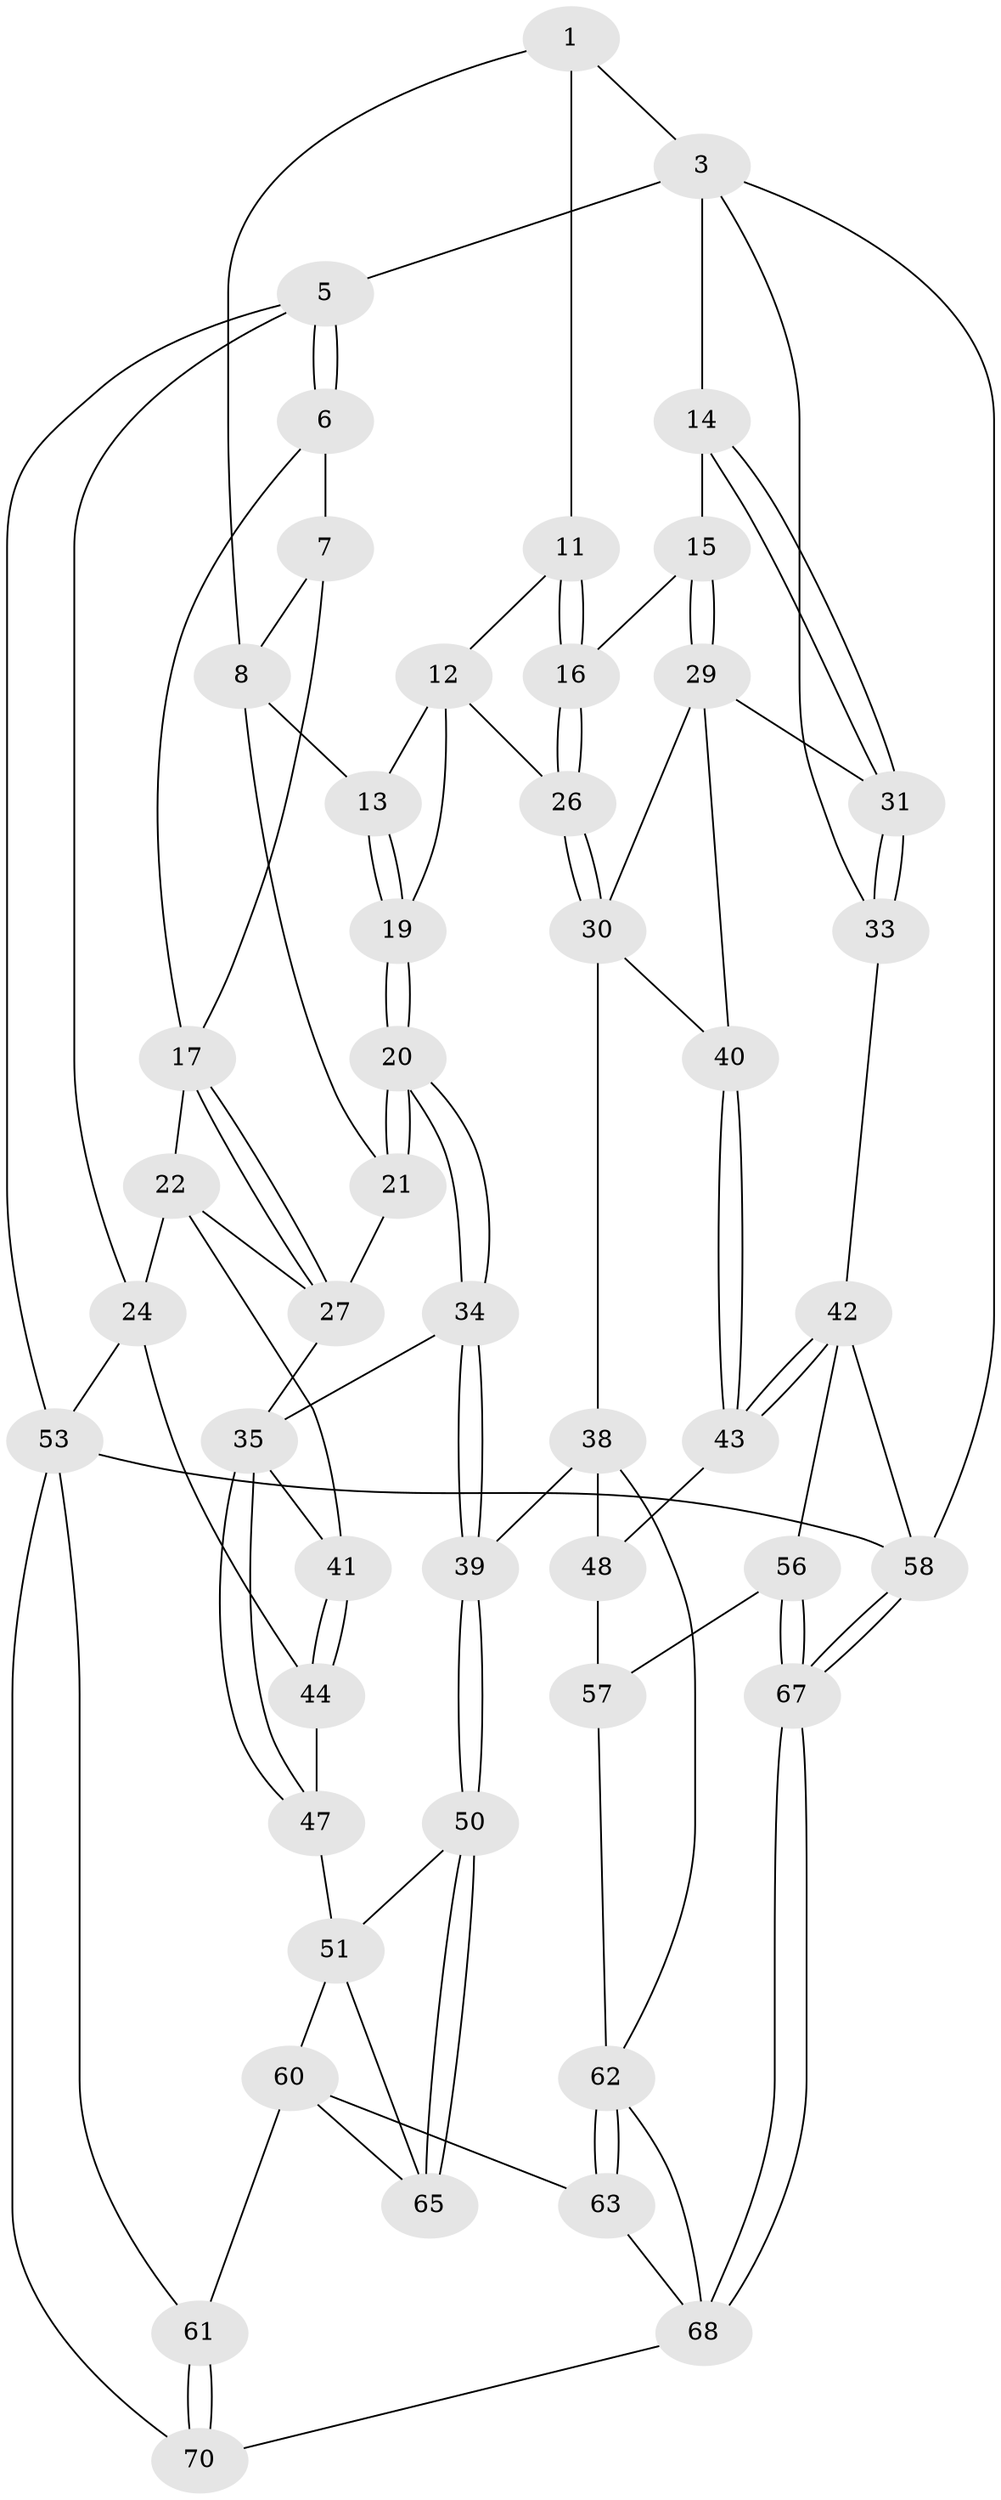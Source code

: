 // original degree distribution, {3: 0.02857142857142857, 5: 0.5714285714285714, 4: 0.21428571428571427, 6: 0.18571428571428572}
// Generated by graph-tools (version 1.1) at 2025/11/02/27/25 16:11:56]
// undirected, 49 vertices, 108 edges
graph export_dot {
graph [start="1"]
  node [color=gray90,style=filled];
  1 [pos="+0.3631440430129451+0",super="+2"];
  3 [pos="+0.7551145994141903+0",super="+4"];
  5 [pos="+0+0"];
  6 [pos="+0+0"];
  7 [pos="+0.1338967791402808+0",super="+10"];
  8 [pos="+0.3518325594777066+0.0588810728148396",super="+9"];
  11 [pos="+0.6388570254987715+0"];
  12 [pos="+0.5103546588668838+0.1298697044928393",super="+25"];
  13 [pos="+0.3876859210632736+0.12045788627815966"];
  14 [pos="+0.9273666982133736+0.17424509822931478"];
  15 [pos="+0.7523853713202102+0.1803259497897764"];
  16 [pos="+0.6813127068557929+0.08805320922672918"];
  17 [pos="+0.11774608609935946+0.12309810027624299",super="+18"];
  19 [pos="+0.4236785953765817+0.2734712707385234"];
  20 [pos="+0.3755003028733239+0.3112432117456619"];
  21 [pos="+0.2578144967240711+0.20161576376809248"];
  22 [pos="+0.006737190617961302+0.31781303533949534",super="+23"];
  24 [pos="+0+0.3368937668810356",super="+46"];
  26 [pos="+0.5756725248066525+0.2807515481373484"];
  27 [pos="+0.13086032655783916+0.27625152398949354",super="+28"];
  29 [pos="+0.7455932467080327+0.27946889955033866",super="+32"];
  30 [pos="+0.5968613492786322+0.3046945231261544",super="+37"];
  31 [pos="+1+0.26168794974247067"];
  33 [pos="+1+0.2834592046826403"];
  34 [pos="+0.34502911217716664+0.41963872572978766"];
  35 [pos="+0.2833010873829416+0.4281520347792105",super="+36"];
  38 [pos="+0.5470623447000355+0.5711493167689017",super="+49"];
  39 [pos="+0.45491586419329605+0.5547159970654822"];
  40 [pos="+0.8001677303216201+0.3959630023176968"];
  41 [pos="+0.07540769782289104+0.4618328804260215"];
  42 [pos="+1+0.4634568872990775",super="+55"];
  43 [pos="+0.830126488022082+0.5051839198201064"];
  44 [pos="+0.07568767303910305+0.46252089970962723",super="+45"];
  47 [pos="+0.14327469926254108+0.5637286907316036",super="+52"];
  48 [pos="+0.8142344652863374+0.5470325540575987"];
  50 [pos="+0.3586095912643775+0.6551487153731614"];
  51 [pos="+0.1644763079496387+0.6268831977331012",super="+59"];
  53 [pos="+0+0.8458878851110053",super="+54"];
  56 [pos="+0.8971769352043817+0.6707456259786632"];
  57 [pos="+0.8835798174147144+0.6710366254729548"];
  58 [pos="+1+1"];
  60 [pos="+0.11241952598461186+0.8253770895250007",super="+64"];
  61 [pos="+0.1110125692821521+0.8262243909378202"];
  62 [pos="+0.6263060535534691+0.7613023056309781",super="+66"];
  63 [pos="+0.47118555695687714+1"];
  65 [pos="+0.34303365767269195+0.7398269434681612"];
  67 [pos="+1+1"];
  68 [pos="+1+1",super="+69"];
  70 [pos="+0.21400913014493336+1"];
  1 -- 8;
  1 -- 3;
  1 -- 11;
  3 -- 14;
  3 -- 33;
  3 -- 58;
  3 -- 5;
  5 -- 6;
  5 -- 6;
  5 -- 24;
  5 -- 53;
  6 -- 7;
  6 -- 17;
  7 -- 8;
  7 -- 17;
  8 -- 13;
  8 -- 21;
  11 -- 12;
  11 -- 16;
  11 -- 16;
  12 -- 13;
  12 -- 26;
  12 -- 19;
  13 -- 19;
  13 -- 19;
  14 -- 15;
  14 -- 31;
  14 -- 31;
  15 -- 16;
  15 -- 29;
  15 -- 29;
  16 -- 26;
  16 -- 26;
  17 -- 27;
  17 -- 27;
  17 -- 22;
  19 -- 20;
  19 -- 20;
  20 -- 21;
  20 -- 21;
  20 -- 34;
  20 -- 34;
  21 -- 27;
  22 -- 24;
  22 -- 41;
  22 -- 27;
  24 -- 53;
  24 -- 44;
  26 -- 30;
  26 -- 30;
  27 -- 35;
  29 -- 30;
  29 -- 40;
  29 -- 31;
  30 -- 40;
  30 -- 38;
  31 -- 33;
  31 -- 33;
  33 -- 42;
  34 -- 35;
  34 -- 39;
  34 -- 39;
  35 -- 47;
  35 -- 47;
  35 -- 41;
  38 -- 39;
  38 -- 48;
  38 -- 62;
  39 -- 50;
  39 -- 50;
  40 -- 43;
  40 -- 43;
  41 -- 44;
  41 -- 44;
  42 -- 43;
  42 -- 43;
  42 -- 56;
  42 -- 58;
  43 -- 48;
  44 -- 47 [weight=2];
  47 -- 51;
  48 -- 57;
  50 -- 51;
  50 -- 65;
  50 -- 65;
  51 -- 65;
  51 -- 60;
  53 -- 61;
  53 -- 58;
  53 -- 70;
  56 -- 57;
  56 -- 67;
  56 -- 67;
  57 -- 62;
  58 -- 67;
  58 -- 67;
  60 -- 61;
  60 -- 65;
  60 -- 63;
  61 -- 70;
  61 -- 70;
  62 -- 63;
  62 -- 63;
  62 -- 68;
  63 -- 68;
  67 -- 68;
  67 -- 68;
  68 -- 70;
}
